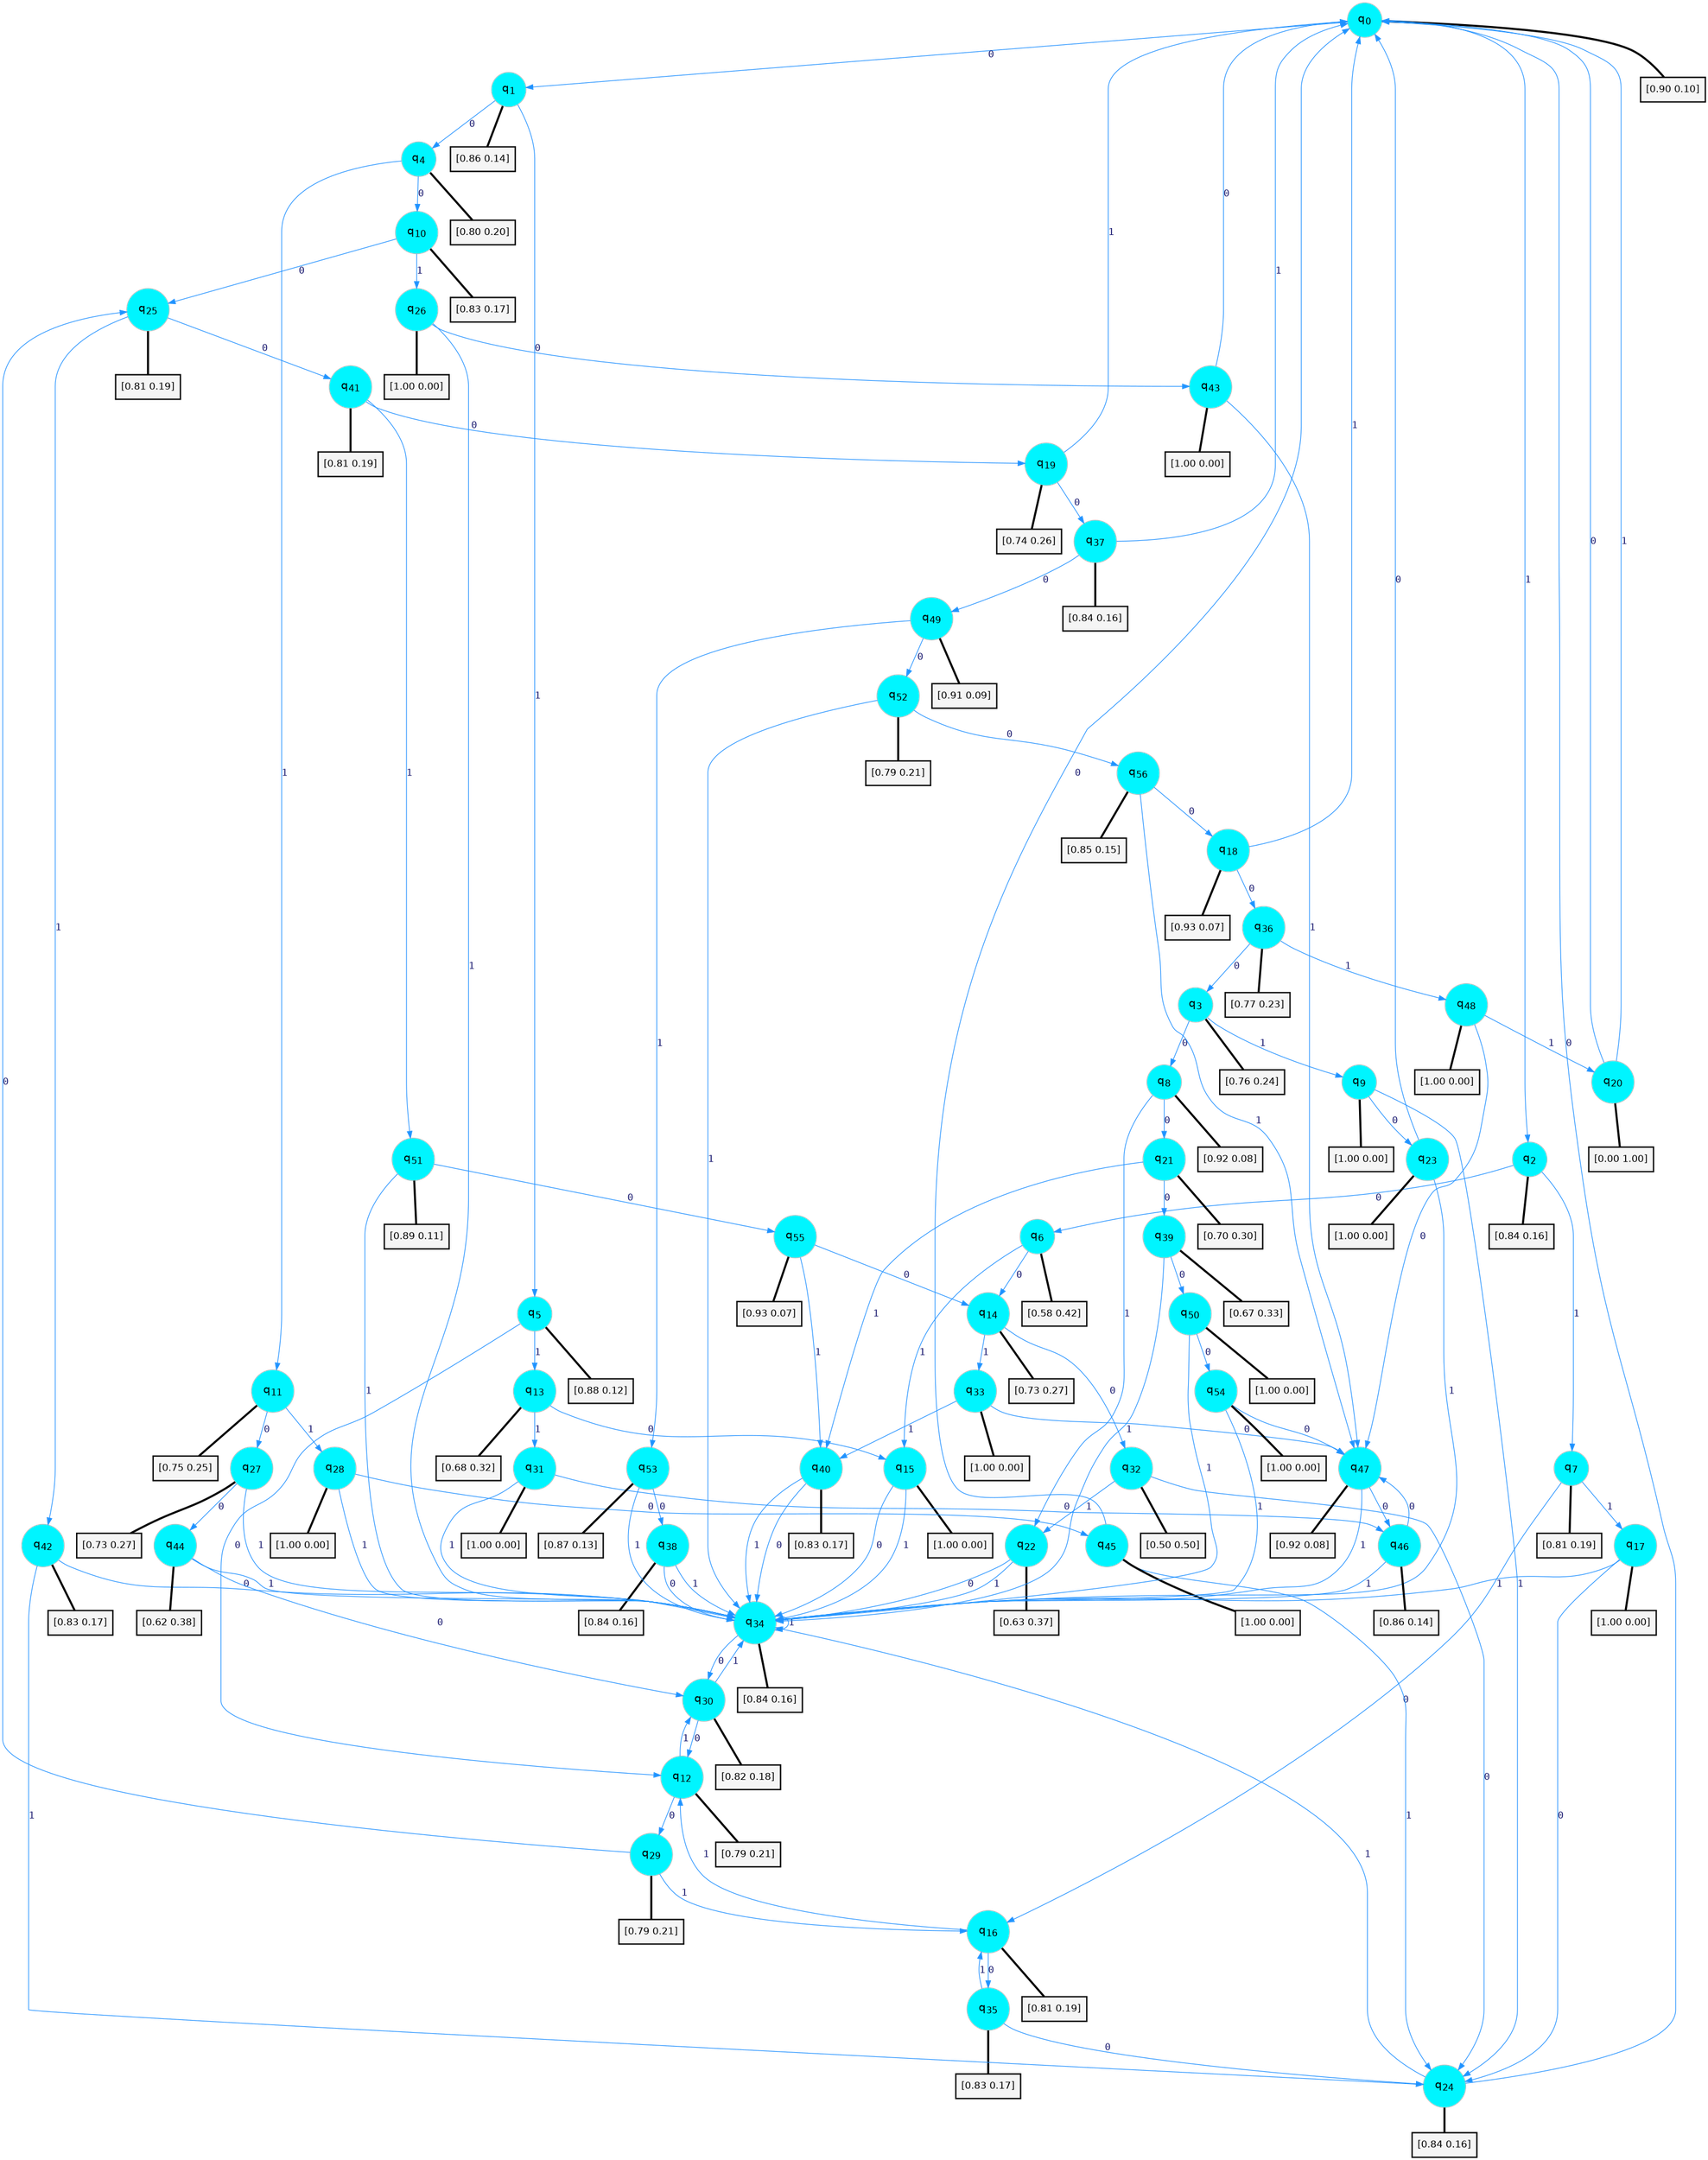 digraph G {
graph [
bgcolor=transparent, dpi=300, rankdir=TD, size="40,25"];
node [
color=gray, fillcolor=turquoise1, fontcolor=black, fontname=Helvetica, fontsize=16, fontweight=bold, shape=circle, style=filled];
edge [
arrowsize=1, color=dodgerblue1, fontcolor=midnightblue, fontname=courier, fontweight=bold, penwidth=1, style=solid, weight=20];
0[label=<q<SUB>0</SUB>>];
1[label=<q<SUB>1</SUB>>];
2[label=<q<SUB>2</SUB>>];
3[label=<q<SUB>3</SUB>>];
4[label=<q<SUB>4</SUB>>];
5[label=<q<SUB>5</SUB>>];
6[label=<q<SUB>6</SUB>>];
7[label=<q<SUB>7</SUB>>];
8[label=<q<SUB>8</SUB>>];
9[label=<q<SUB>9</SUB>>];
10[label=<q<SUB>10</SUB>>];
11[label=<q<SUB>11</SUB>>];
12[label=<q<SUB>12</SUB>>];
13[label=<q<SUB>13</SUB>>];
14[label=<q<SUB>14</SUB>>];
15[label=<q<SUB>15</SUB>>];
16[label=<q<SUB>16</SUB>>];
17[label=<q<SUB>17</SUB>>];
18[label=<q<SUB>18</SUB>>];
19[label=<q<SUB>19</SUB>>];
20[label=<q<SUB>20</SUB>>];
21[label=<q<SUB>21</SUB>>];
22[label=<q<SUB>22</SUB>>];
23[label=<q<SUB>23</SUB>>];
24[label=<q<SUB>24</SUB>>];
25[label=<q<SUB>25</SUB>>];
26[label=<q<SUB>26</SUB>>];
27[label=<q<SUB>27</SUB>>];
28[label=<q<SUB>28</SUB>>];
29[label=<q<SUB>29</SUB>>];
30[label=<q<SUB>30</SUB>>];
31[label=<q<SUB>31</SUB>>];
32[label=<q<SUB>32</SUB>>];
33[label=<q<SUB>33</SUB>>];
34[label=<q<SUB>34</SUB>>];
35[label=<q<SUB>35</SUB>>];
36[label=<q<SUB>36</SUB>>];
37[label=<q<SUB>37</SUB>>];
38[label=<q<SUB>38</SUB>>];
39[label=<q<SUB>39</SUB>>];
40[label=<q<SUB>40</SUB>>];
41[label=<q<SUB>41</SUB>>];
42[label=<q<SUB>42</SUB>>];
43[label=<q<SUB>43</SUB>>];
44[label=<q<SUB>44</SUB>>];
45[label=<q<SUB>45</SUB>>];
46[label=<q<SUB>46</SUB>>];
47[label=<q<SUB>47</SUB>>];
48[label=<q<SUB>48</SUB>>];
49[label=<q<SUB>49</SUB>>];
50[label=<q<SUB>50</SUB>>];
51[label=<q<SUB>51</SUB>>];
52[label=<q<SUB>52</SUB>>];
53[label=<q<SUB>53</SUB>>];
54[label=<q<SUB>54</SUB>>];
55[label=<q<SUB>55</SUB>>];
56[label=<q<SUB>56</SUB>>];
57[label="[0.90 0.10]", shape=box,fontcolor=black, fontname=Helvetica, fontsize=14, penwidth=2, fillcolor=whitesmoke,color=black];
58[label="[0.86 0.14]", shape=box,fontcolor=black, fontname=Helvetica, fontsize=14, penwidth=2, fillcolor=whitesmoke,color=black];
59[label="[0.84 0.16]", shape=box,fontcolor=black, fontname=Helvetica, fontsize=14, penwidth=2, fillcolor=whitesmoke,color=black];
60[label="[0.76 0.24]", shape=box,fontcolor=black, fontname=Helvetica, fontsize=14, penwidth=2, fillcolor=whitesmoke,color=black];
61[label="[0.80 0.20]", shape=box,fontcolor=black, fontname=Helvetica, fontsize=14, penwidth=2, fillcolor=whitesmoke,color=black];
62[label="[0.88 0.12]", shape=box,fontcolor=black, fontname=Helvetica, fontsize=14, penwidth=2, fillcolor=whitesmoke,color=black];
63[label="[0.58 0.42]", shape=box,fontcolor=black, fontname=Helvetica, fontsize=14, penwidth=2, fillcolor=whitesmoke,color=black];
64[label="[0.81 0.19]", shape=box,fontcolor=black, fontname=Helvetica, fontsize=14, penwidth=2, fillcolor=whitesmoke,color=black];
65[label="[0.92 0.08]", shape=box,fontcolor=black, fontname=Helvetica, fontsize=14, penwidth=2, fillcolor=whitesmoke,color=black];
66[label="[1.00 0.00]", shape=box,fontcolor=black, fontname=Helvetica, fontsize=14, penwidth=2, fillcolor=whitesmoke,color=black];
67[label="[0.83 0.17]", shape=box,fontcolor=black, fontname=Helvetica, fontsize=14, penwidth=2, fillcolor=whitesmoke,color=black];
68[label="[0.75 0.25]", shape=box,fontcolor=black, fontname=Helvetica, fontsize=14, penwidth=2, fillcolor=whitesmoke,color=black];
69[label="[0.79 0.21]", shape=box,fontcolor=black, fontname=Helvetica, fontsize=14, penwidth=2, fillcolor=whitesmoke,color=black];
70[label="[0.68 0.32]", shape=box,fontcolor=black, fontname=Helvetica, fontsize=14, penwidth=2, fillcolor=whitesmoke,color=black];
71[label="[0.73 0.27]", shape=box,fontcolor=black, fontname=Helvetica, fontsize=14, penwidth=2, fillcolor=whitesmoke,color=black];
72[label="[1.00 0.00]", shape=box,fontcolor=black, fontname=Helvetica, fontsize=14, penwidth=2, fillcolor=whitesmoke,color=black];
73[label="[0.81 0.19]", shape=box,fontcolor=black, fontname=Helvetica, fontsize=14, penwidth=2, fillcolor=whitesmoke,color=black];
74[label="[1.00 0.00]", shape=box,fontcolor=black, fontname=Helvetica, fontsize=14, penwidth=2, fillcolor=whitesmoke,color=black];
75[label="[0.93 0.07]", shape=box,fontcolor=black, fontname=Helvetica, fontsize=14, penwidth=2, fillcolor=whitesmoke,color=black];
76[label="[0.74 0.26]", shape=box,fontcolor=black, fontname=Helvetica, fontsize=14, penwidth=2, fillcolor=whitesmoke,color=black];
77[label="[0.00 1.00]", shape=box,fontcolor=black, fontname=Helvetica, fontsize=14, penwidth=2, fillcolor=whitesmoke,color=black];
78[label="[0.70 0.30]", shape=box,fontcolor=black, fontname=Helvetica, fontsize=14, penwidth=2, fillcolor=whitesmoke,color=black];
79[label="[0.63 0.37]", shape=box,fontcolor=black, fontname=Helvetica, fontsize=14, penwidth=2, fillcolor=whitesmoke,color=black];
80[label="[1.00 0.00]", shape=box,fontcolor=black, fontname=Helvetica, fontsize=14, penwidth=2, fillcolor=whitesmoke,color=black];
81[label="[0.84 0.16]", shape=box,fontcolor=black, fontname=Helvetica, fontsize=14, penwidth=2, fillcolor=whitesmoke,color=black];
82[label="[0.81 0.19]", shape=box,fontcolor=black, fontname=Helvetica, fontsize=14, penwidth=2, fillcolor=whitesmoke,color=black];
83[label="[1.00 0.00]", shape=box,fontcolor=black, fontname=Helvetica, fontsize=14, penwidth=2, fillcolor=whitesmoke,color=black];
84[label="[0.73 0.27]", shape=box,fontcolor=black, fontname=Helvetica, fontsize=14, penwidth=2, fillcolor=whitesmoke,color=black];
85[label="[1.00 0.00]", shape=box,fontcolor=black, fontname=Helvetica, fontsize=14, penwidth=2, fillcolor=whitesmoke,color=black];
86[label="[0.79 0.21]", shape=box,fontcolor=black, fontname=Helvetica, fontsize=14, penwidth=2, fillcolor=whitesmoke,color=black];
87[label="[0.82 0.18]", shape=box,fontcolor=black, fontname=Helvetica, fontsize=14, penwidth=2, fillcolor=whitesmoke,color=black];
88[label="[1.00 0.00]", shape=box,fontcolor=black, fontname=Helvetica, fontsize=14, penwidth=2, fillcolor=whitesmoke,color=black];
89[label="[0.50 0.50]", shape=box,fontcolor=black, fontname=Helvetica, fontsize=14, penwidth=2, fillcolor=whitesmoke,color=black];
90[label="[1.00 0.00]", shape=box,fontcolor=black, fontname=Helvetica, fontsize=14, penwidth=2, fillcolor=whitesmoke,color=black];
91[label="[0.84 0.16]", shape=box,fontcolor=black, fontname=Helvetica, fontsize=14, penwidth=2, fillcolor=whitesmoke,color=black];
92[label="[0.83 0.17]", shape=box,fontcolor=black, fontname=Helvetica, fontsize=14, penwidth=2, fillcolor=whitesmoke,color=black];
93[label="[0.77 0.23]", shape=box,fontcolor=black, fontname=Helvetica, fontsize=14, penwidth=2, fillcolor=whitesmoke,color=black];
94[label="[0.84 0.16]", shape=box,fontcolor=black, fontname=Helvetica, fontsize=14, penwidth=2, fillcolor=whitesmoke,color=black];
95[label="[0.84 0.16]", shape=box,fontcolor=black, fontname=Helvetica, fontsize=14, penwidth=2, fillcolor=whitesmoke,color=black];
96[label="[0.67 0.33]", shape=box,fontcolor=black, fontname=Helvetica, fontsize=14, penwidth=2, fillcolor=whitesmoke,color=black];
97[label="[0.83 0.17]", shape=box,fontcolor=black, fontname=Helvetica, fontsize=14, penwidth=2, fillcolor=whitesmoke,color=black];
98[label="[0.81 0.19]", shape=box,fontcolor=black, fontname=Helvetica, fontsize=14, penwidth=2, fillcolor=whitesmoke,color=black];
99[label="[0.83 0.17]", shape=box,fontcolor=black, fontname=Helvetica, fontsize=14, penwidth=2, fillcolor=whitesmoke,color=black];
100[label="[1.00 0.00]", shape=box,fontcolor=black, fontname=Helvetica, fontsize=14, penwidth=2, fillcolor=whitesmoke,color=black];
101[label="[0.62 0.38]", shape=box,fontcolor=black, fontname=Helvetica, fontsize=14, penwidth=2, fillcolor=whitesmoke,color=black];
102[label="[1.00 0.00]", shape=box,fontcolor=black, fontname=Helvetica, fontsize=14, penwidth=2, fillcolor=whitesmoke,color=black];
103[label="[0.86 0.14]", shape=box,fontcolor=black, fontname=Helvetica, fontsize=14, penwidth=2, fillcolor=whitesmoke,color=black];
104[label="[0.92 0.08]", shape=box,fontcolor=black, fontname=Helvetica, fontsize=14, penwidth=2, fillcolor=whitesmoke,color=black];
105[label="[1.00 0.00]", shape=box,fontcolor=black, fontname=Helvetica, fontsize=14, penwidth=2, fillcolor=whitesmoke,color=black];
106[label="[0.91 0.09]", shape=box,fontcolor=black, fontname=Helvetica, fontsize=14, penwidth=2, fillcolor=whitesmoke,color=black];
107[label="[1.00 0.00]", shape=box,fontcolor=black, fontname=Helvetica, fontsize=14, penwidth=2, fillcolor=whitesmoke,color=black];
108[label="[0.89 0.11]", shape=box,fontcolor=black, fontname=Helvetica, fontsize=14, penwidth=2, fillcolor=whitesmoke,color=black];
109[label="[0.79 0.21]", shape=box,fontcolor=black, fontname=Helvetica, fontsize=14, penwidth=2, fillcolor=whitesmoke,color=black];
110[label="[0.87 0.13]", shape=box,fontcolor=black, fontname=Helvetica, fontsize=14, penwidth=2, fillcolor=whitesmoke,color=black];
111[label="[1.00 0.00]", shape=box,fontcolor=black, fontname=Helvetica, fontsize=14, penwidth=2, fillcolor=whitesmoke,color=black];
112[label="[0.93 0.07]", shape=box,fontcolor=black, fontname=Helvetica, fontsize=14, penwidth=2, fillcolor=whitesmoke,color=black];
113[label="[0.85 0.15]", shape=box,fontcolor=black, fontname=Helvetica, fontsize=14, penwidth=2, fillcolor=whitesmoke,color=black];
0->1 [label=0];
0->2 [label=1];
0->57 [arrowhead=none, penwidth=3,color=black];
1->4 [label=0];
1->5 [label=1];
1->58 [arrowhead=none, penwidth=3,color=black];
2->6 [label=0];
2->7 [label=1];
2->59 [arrowhead=none, penwidth=3,color=black];
3->8 [label=0];
3->9 [label=1];
3->60 [arrowhead=none, penwidth=3,color=black];
4->10 [label=0];
4->11 [label=1];
4->61 [arrowhead=none, penwidth=3,color=black];
5->12 [label=0];
5->13 [label=1];
5->62 [arrowhead=none, penwidth=3,color=black];
6->14 [label=0];
6->15 [label=1];
6->63 [arrowhead=none, penwidth=3,color=black];
7->16 [label=0];
7->17 [label=1];
7->64 [arrowhead=none, penwidth=3,color=black];
8->21 [label=0];
8->22 [label=1];
8->65 [arrowhead=none, penwidth=3,color=black];
9->23 [label=0];
9->24 [label=1];
9->66 [arrowhead=none, penwidth=3,color=black];
10->25 [label=0];
10->26 [label=1];
10->67 [arrowhead=none, penwidth=3,color=black];
11->27 [label=0];
11->28 [label=1];
11->68 [arrowhead=none, penwidth=3,color=black];
12->29 [label=0];
12->30 [label=1];
12->69 [arrowhead=none, penwidth=3,color=black];
13->15 [label=0];
13->31 [label=1];
13->70 [arrowhead=none, penwidth=3,color=black];
14->32 [label=0];
14->33 [label=1];
14->71 [arrowhead=none, penwidth=3,color=black];
15->34 [label=0];
15->34 [label=1];
15->72 [arrowhead=none, penwidth=3,color=black];
16->35 [label=0];
16->12 [label=1];
16->73 [arrowhead=none, penwidth=3,color=black];
17->24 [label=0];
17->34 [label=1];
17->74 [arrowhead=none, penwidth=3,color=black];
18->36 [label=0];
18->0 [label=1];
18->75 [arrowhead=none, penwidth=3,color=black];
19->37 [label=0];
19->0 [label=1];
19->76 [arrowhead=none, penwidth=3,color=black];
20->0 [label=0];
20->0 [label=1];
20->77 [arrowhead=none, penwidth=3,color=black];
21->39 [label=0];
21->40 [label=1];
21->78 [arrowhead=none, penwidth=3,color=black];
22->34 [label=0];
22->34 [label=1];
22->79 [arrowhead=none, penwidth=3,color=black];
23->0 [label=0];
23->34 [label=1];
23->80 [arrowhead=none, penwidth=3,color=black];
24->0 [label=0];
24->34 [label=1];
24->81 [arrowhead=none, penwidth=3,color=black];
25->41 [label=0];
25->42 [label=1];
25->82 [arrowhead=none, penwidth=3,color=black];
26->43 [label=0];
26->34 [label=1];
26->83 [arrowhead=none, penwidth=3,color=black];
27->44 [label=0];
27->34 [label=1];
27->84 [arrowhead=none, penwidth=3,color=black];
28->45 [label=0];
28->34 [label=1];
28->85 [arrowhead=none, penwidth=3,color=black];
29->25 [label=0];
29->16 [label=1];
29->86 [arrowhead=none, penwidth=3,color=black];
30->12 [label=0];
30->34 [label=1];
30->87 [arrowhead=none, penwidth=3,color=black];
31->46 [label=0];
31->34 [label=1];
31->88 [arrowhead=none, penwidth=3,color=black];
32->24 [label=0];
32->22 [label=1];
32->89 [arrowhead=none, penwidth=3,color=black];
33->47 [label=0];
33->40 [label=1];
33->90 [arrowhead=none, penwidth=3,color=black];
34->30 [label=0];
34->34 [label=1];
34->91 [arrowhead=none, penwidth=3,color=black];
35->24 [label=0];
35->16 [label=1];
35->92 [arrowhead=none, penwidth=3,color=black];
36->3 [label=0];
36->48 [label=1];
36->93 [arrowhead=none, penwidth=3,color=black];
37->49 [label=0];
37->0 [label=1];
37->94 [arrowhead=none, penwidth=3,color=black];
38->34 [label=0];
38->34 [label=1];
38->95 [arrowhead=none, penwidth=3,color=black];
39->50 [label=0];
39->34 [label=1];
39->96 [arrowhead=none, penwidth=3,color=black];
40->34 [label=0];
40->34 [label=1];
40->97 [arrowhead=none, penwidth=3,color=black];
41->19 [label=0];
41->51 [label=1];
41->98 [arrowhead=none, penwidth=3,color=black];
42->34 [label=0];
42->24 [label=1];
42->99 [arrowhead=none, penwidth=3,color=black];
43->0 [label=0];
43->47 [label=1];
43->100 [arrowhead=none, penwidth=3,color=black];
44->30 [label=0];
44->34 [label=1];
44->101 [arrowhead=none, penwidth=3,color=black];
45->0 [label=0];
45->24 [label=1];
45->102 [arrowhead=none, penwidth=3,color=black];
46->47 [label=0];
46->34 [label=1];
46->103 [arrowhead=none, penwidth=3,color=black];
47->46 [label=0];
47->34 [label=1];
47->104 [arrowhead=none, penwidth=3,color=black];
48->47 [label=0];
48->20 [label=1];
48->105 [arrowhead=none, penwidth=3,color=black];
49->52 [label=0];
49->53 [label=1];
49->106 [arrowhead=none, penwidth=3,color=black];
50->54 [label=0];
50->34 [label=1];
50->107 [arrowhead=none, penwidth=3,color=black];
51->55 [label=0];
51->34 [label=1];
51->108 [arrowhead=none, penwidth=3,color=black];
52->56 [label=0];
52->34 [label=1];
52->109 [arrowhead=none, penwidth=3,color=black];
53->38 [label=0];
53->34 [label=1];
53->110 [arrowhead=none, penwidth=3,color=black];
54->47 [label=0];
54->34 [label=1];
54->111 [arrowhead=none, penwidth=3,color=black];
55->14 [label=0];
55->40 [label=1];
55->112 [arrowhead=none, penwidth=3,color=black];
56->18 [label=0];
56->47 [label=1];
56->113 [arrowhead=none, penwidth=3,color=black];
}
